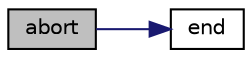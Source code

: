 digraph "abort"
{
  bgcolor="transparent";
  edge [fontname="Helvetica",fontsize="10",labelfontname="Helvetica",labelfontsize="10"];
  node [fontname="Helvetica",fontsize="10",shape=record];
  rankdir="LR";
  Node8559 [label="abort",height=0.2,width=0.4,color="black", fillcolor="grey75", style="filled", fontcolor="black"];
  Node8559 -> Node8560 [color="midnightblue",fontsize="10",style="solid",fontname="Helvetica"];
  Node8560 [label="end",height=0.2,width=0.4,color="black",URL="$a27801.html#aaf81d3fdaf258088d7692fa70cece087"];
}
